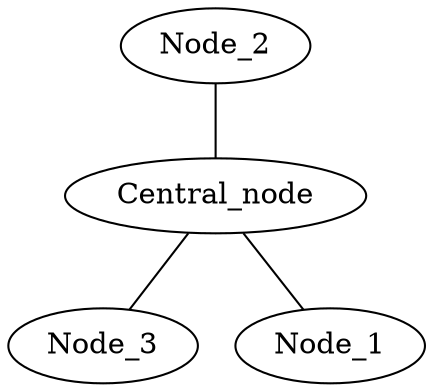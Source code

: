 graph {
    Central_node;
    Node_3;
    Node_1;
    Node_2;
    Node_2 -- Central_node;
    Central_node -- Node_1;
    Central_node -- Node_3;
}